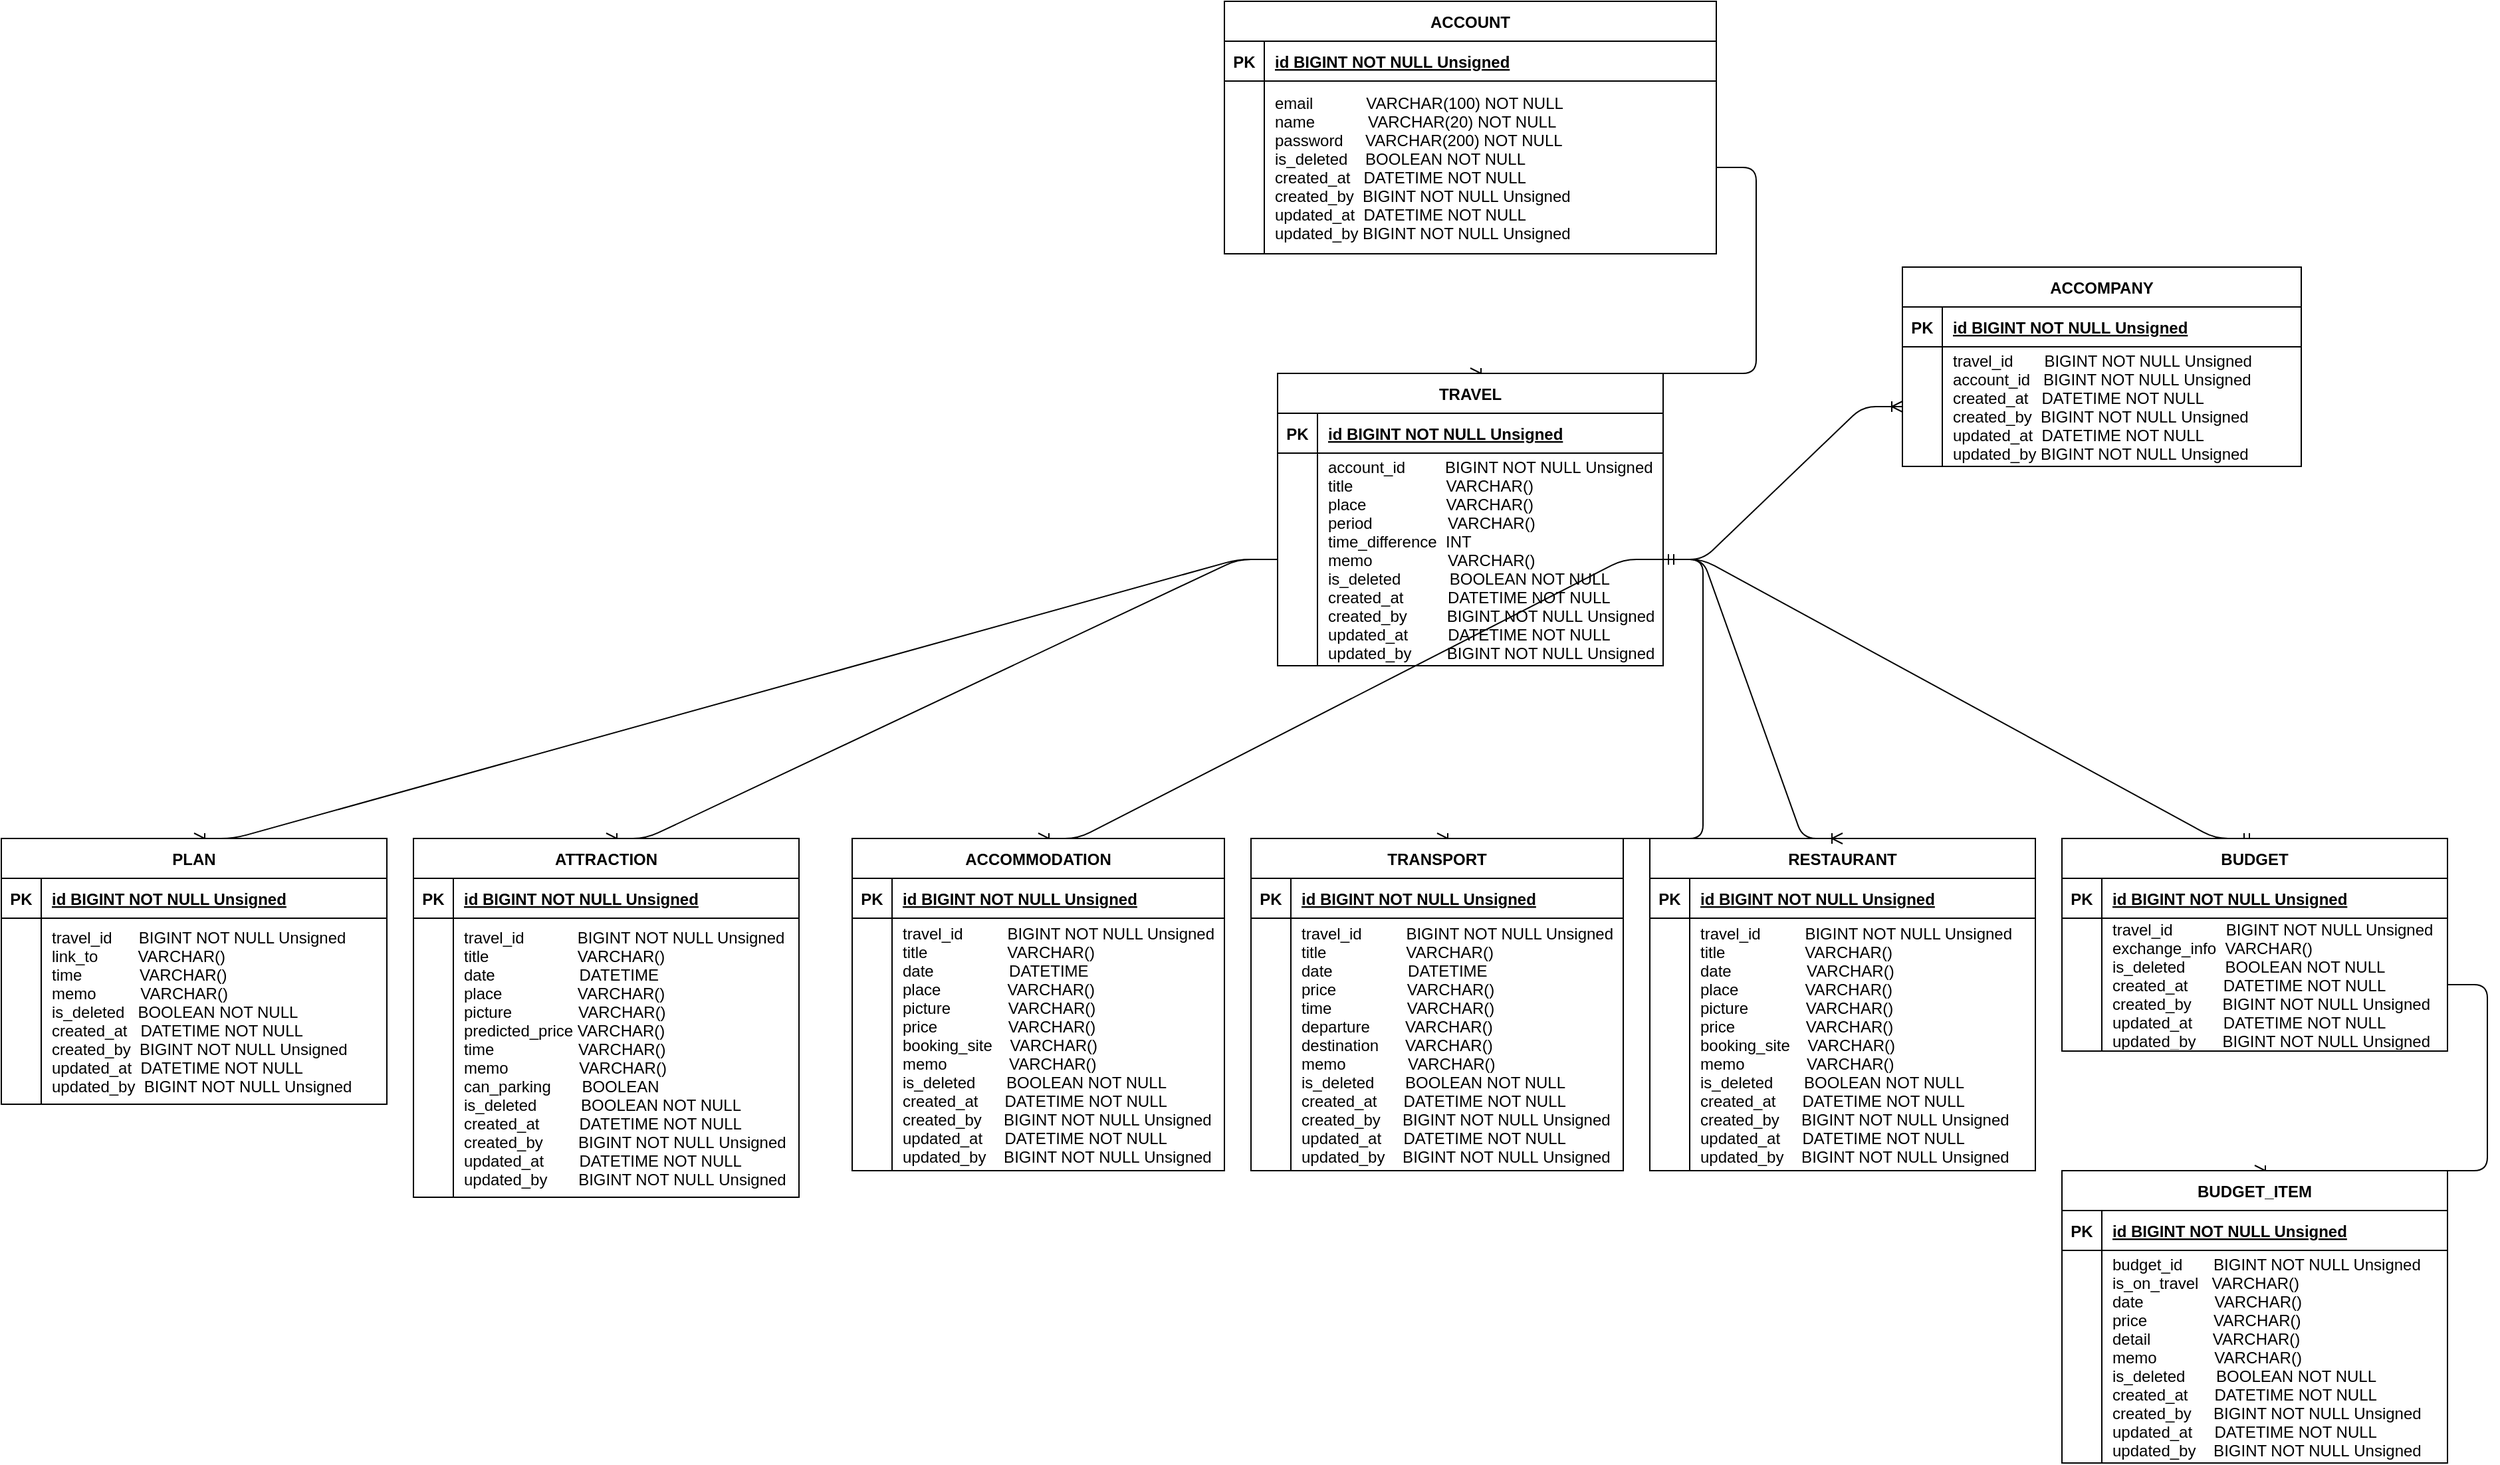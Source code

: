 <mxfile version="13.5.0" type="github">
  <diagram id="R2lEEEUBdFMjLlhIrx00" name="Page-1">
    <mxGraphModel dx="4074" dy="2237" grid="1" gridSize="10" guides="1" tooltips="1" connect="1" arrows="1" fold="1" page="1" pageScale="1" pageWidth="850" pageHeight="1100" math="0" shadow="0" extFonts="Permanent Marker^https://fonts.googleapis.com/css?family=Permanent+Marker">
      <root>
        <mxCell id="0" />
        <mxCell id="1" parent="0" />
        <mxCell id="_77yGDdiXlMoocpbxx36-9" value="" style="edgeStyle=entityRelationEdgeStyle;fontSize=12;html=1;endArrow=ERoneToMany;entryX=0.5;entryY=0;entryDx=0;entryDy=0;" parent="1" source="C-vyLk0tnHw3VtMMgP7b-17" target="_77yGDdiXlMoocpbxx36-2" edge="1">
          <mxGeometry width="100" height="100" relative="1" as="geometry">
            <mxPoint x="550" y="250" as="sourcePoint" />
            <mxPoint x="230" y="250" as="targetPoint" />
          </mxGeometry>
        </mxCell>
        <mxCell id="_77yGDdiXlMoocpbxx36-24" value="" style="edgeStyle=entityRelationEdgeStyle;fontSize=12;html=1;endArrow=ERmandOne;startArrow=ERmandOne;exitX=0.5;exitY=0;exitDx=0;exitDy=0;" parent="1" source="_77yGDdiXlMoocpbxx36-17" target="_77yGDdiXlMoocpbxx36-6" edge="1">
          <mxGeometry width="100" height="100" relative="1" as="geometry">
            <mxPoint x="590" y="680" as="sourcePoint" />
            <mxPoint x="690" y="580" as="targetPoint" />
          </mxGeometry>
        </mxCell>
        <mxCell id="_77yGDdiXlMoocpbxx36-25" value="" style="edgeStyle=entityRelationEdgeStyle;fontSize=12;html=1;endArrow=ERoneToMany;entryX=0.5;entryY=0;entryDx=0;entryDy=0;" parent="1" source="_77yGDdiXlMoocpbxx36-21" target="_77yGDdiXlMoocpbxx36-10" edge="1">
          <mxGeometry width="100" height="100" relative="1" as="geometry">
            <mxPoint x="980" y="600" as="sourcePoint" />
            <mxPoint x="160" y="630" as="targetPoint" />
          </mxGeometry>
        </mxCell>
        <mxCell id="_77yGDdiXlMoocpbxx36-34" value="" style="edgeStyle=entityRelationEdgeStyle;fontSize=12;html=1;endArrow=ERoneToMany;entryX=0.5;entryY=0;entryDx=0;entryDy=0;" parent="1" source="_77yGDdiXlMoocpbxx36-6" target="_77yGDdiXlMoocpbxx36-27" edge="1">
          <mxGeometry width="100" height="100" relative="1" as="geometry">
            <mxPoint x="210" y="440" as="sourcePoint" />
            <mxPoint x="230" y="700" as="targetPoint" />
          </mxGeometry>
        </mxCell>
        <mxCell id="_77yGDdiXlMoocpbxx36-42" value="" style="edgeStyle=entityRelationEdgeStyle;fontSize=12;html=1;endArrow=ERoneToMany;entryX=0.5;entryY=0;entryDx=0;entryDy=0;" parent="1" source="_77yGDdiXlMoocpbxx36-6" target="_77yGDdiXlMoocpbxx36-35" edge="1">
          <mxGeometry width="100" height="100" relative="1" as="geometry">
            <mxPoint x="500" y="485" as="sourcePoint" />
            <mxPoint x="145" y="540" as="targetPoint" />
          </mxGeometry>
        </mxCell>
        <mxCell id="U0u3CLeGnFLH9jzzW1JW-15" value="RESTAURANT" style="shape=table;startSize=30;container=1;collapsible=1;childLayout=tableLayout;fixedRows=1;rowLines=0;fontStyle=1;align=center;resizeLast=1;" parent="1" vertex="1">
          <mxGeometry x="310" y="540" width="290" height="250" as="geometry" />
        </mxCell>
        <mxCell id="U0u3CLeGnFLH9jzzW1JW-16" value="" style="shape=partialRectangle;collapsible=0;dropTarget=0;pointerEvents=0;fillColor=none;points=[[0,0.5],[1,0.5]];portConstraint=eastwest;top=0;left=0;right=0;bottom=1;" parent="U0u3CLeGnFLH9jzzW1JW-15" vertex="1">
          <mxGeometry y="30" width="290" height="30" as="geometry" />
        </mxCell>
        <mxCell id="U0u3CLeGnFLH9jzzW1JW-17" value="PK" style="shape=partialRectangle;overflow=hidden;connectable=0;fillColor=none;top=0;left=0;bottom=0;right=0;fontStyle=1;" parent="U0u3CLeGnFLH9jzzW1JW-16" vertex="1">
          <mxGeometry width="30" height="30" as="geometry" />
        </mxCell>
        <mxCell id="U0u3CLeGnFLH9jzzW1JW-18" value="id BIGINT NOT NULL Unsigned" style="shape=partialRectangle;overflow=hidden;connectable=0;fillColor=none;top=0;left=0;bottom=0;right=0;align=left;spacingLeft=6;fontStyle=5;" parent="U0u3CLeGnFLH9jzzW1JW-16" vertex="1">
          <mxGeometry x="30" width="260" height="30" as="geometry" />
        </mxCell>
        <mxCell id="U0u3CLeGnFLH9jzzW1JW-19" value="" style="shape=partialRectangle;collapsible=0;dropTarget=0;pointerEvents=0;fillColor=none;points=[[0,0.5],[1,0.5]];portConstraint=eastwest;top=0;left=0;right=0;bottom=0;" parent="U0u3CLeGnFLH9jzzW1JW-15" vertex="1">
          <mxGeometry y="60" width="290" height="190" as="geometry" />
        </mxCell>
        <mxCell id="U0u3CLeGnFLH9jzzW1JW-20" value="" style="shape=partialRectangle;overflow=hidden;connectable=0;fillColor=none;top=0;left=0;bottom=0;right=0;" parent="U0u3CLeGnFLH9jzzW1JW-19" vertex="1">
          <mxGeometry width="30" height="190" as="geometry" />
        </mxCell>
        <mxCell id="U0u3CLeGnFLH9jzzW1JW-21" value="travel_id          BIGINT NOT NULL Unsigned&#xa;title                  VARCHAR()&#xa;date                 VARCHAR()&#xa;place               VARCHAR()&#xa;picture             VARCHAR()&#xa;price                VARCHAR()&#xa;booking_site    VARCHAR()&#xa;memo              VARCHAR()&#xa;is_deleted       BOOLEAN NOT NULL&#xa;created_at      DATETIME NOT NULL&#xa;created_by     BIGINT NOT NULL Unsigned&#xa;updated_at     DATETIME NOT NULL&#xa;updated_by    BIGINT NOT NULL Unsigned" style="shape=partialRectangle;overflow=hidden;connectable=0;fillColor=none;top=0;left=0;bottom=0;right=0;align=left;spacingLeft=6;" parent="U0u3CLeGnFLH9jzzW1JW-19" vertex="1">
          <mxGeometry x="30" width="260" height="190" as="geometry" />
        </mxCell>
        <mxCell id="U0u3CLeGnFLH9jzzW1JW-22" value="" style="edgeStyle=entityRelationEdgeStyle;fontSize=12;html=1;endArrow=ERoneToMany;entryX=0.5;entryY=0;entryDx=0;entryDy=0;" parent="1" source="_77yGDdiXlMoocpbxx36-6" target="U0u3CLeGnFLH9jzzW1JW-15" edge="1">
          <mxGeometry width="100" height="100" relative="1" as="geometry">
            <mxPoint x="320" y="620" as="sourcePoint" />
            <mxPoint x="420" y="520" as="targetPoint" />
          </mxGeometry>
        </mxCell>
        <mxCell id="U0u3CLeGnFLH9jzzW1JW-23" value="" style="edgeStyle=entityRelationEdgeStyle;fontSize=12;html=1;endArrow=ERoneToMany;entryX=0.5;entryY=0;entryDx=0;entryDy=0;" parent="1" source="_77yGDdiXlMoocpbxx36-6" target="U0u3CLeGnFLH9jzzW1JW-8" edge="1">
          <mxGeometry width="100" height="100" relative="1" as="geometry">
            <mxPoint x="220" y="420" as="sourcePoint" />
            <mxPoint x="150" y="360" as="targetPoint" />
          </mxGeometry>
        </mxCell>
        <mxCell id="U0u3CLeGnFLH9jzzW1JW-24" value="" style="edgeStyle=entityRelationEdgeStyle;fontSize=12;html=1;endArrow=ERoneToMany;entryX=0.5;entryY=0;entryDx=0;entryDy=0;exitX=1;exitY=0.5;exitDx=0;exitDy=0;" parent="1" source="_77yGDdiXlMoocpbxx36-6" target="U0u3CLeGnFLH9jzzW1JW-1" edge="1">
          <mxGeometry width="100" height="100" relative="1" as="geometry">
            <mxPoint x="150" y="460" as="sourcePoint" />
            <mxPoint x="160" y="370" as="targetPoint" />
          </mxGeometry>
        </mxCell>
        <mxCell id="U0u3CLeGnFLH9jzzW1JW-33" value="" style="edgeStyle=entityRelationEdgeStyle;fontSize=12;html=1;endArrow=ERoneToMany;" parent="1" source="_77yGDdiXlMoocpbxx36-6" target="U0u3CLeGnFLH9jzzW1JW-30" edge="1">
          <mxGeometry width="100" height="100" relative="1" as="geometry">
            <mxPoint x="100" y="410" as="sourcePoint" />
            <mxPoint x="170" y="320" as="targetPoint" />
          </mxGeometry>
        </mxCell>
        <mxCell id="_77yGDdiXlMoocpbxx36-2" value="TRAVEL" style="shape=table;startSize=30;container=1;collapsible=1;childLayout=tableLayout;fixedRows=1;rowLines=0;fontStyle=1;align=center;resizeLast=1;" parent="1" vertex="1">
          <mxGeometry x="30" y="190" width="290" height="220" as="geometry" />
        </mxCell>
        <mxCell id="_77yGDdiXlMoocpbxx36-3" value="" style="shape=partialRectangle;collapsible=0;dropTarget=0;pointerEvents=0;fillColor=none;points=[[0,0.5],[1,0.5]];portConstraint=eastwest;top=0;left=0;right=0;bottom=1;" parent="_77yGDdiXlMoocpbxx36-2" vertex="1">
          <mxGeometry y="30" width="290" height="30" as="geometry" />
        </mxCell>
        <mxCell id="_77yGDdiXlMoocpbxx36-4" value="PK" style="shape=partialRectangle;overflow=hidden;connectable=0;fillColor=none;top=0;left=0;bottom=0;right=0;fontStyle=1;" parent="_77yGDdiXlMoocpbxx36-3" vertex="1">
          <mxGeometry width="30" height="30" as="geometry" />
        </mxCell>
        <mxCell id="_77yGDdiXlMoocpbxx36-5" value="id BIGINT NOT NULL Unsigned" style="shape=partialRectangle;overflow=hidden;connectable=0;fillColor=none;top=0;left=0;bottom=0;right=0;align=left;spacingLeft=6;fontStyle=5;" parent="_77yGDdiXlMoocpbxx36-3" vertex="1">
          <mxGeometry x="30" width="260" height="30" as="geometry" />
        </mxCell>
        <mxCell id="_77yGDdiXlMoocpbxx36-6" value="" style="shape=partialRectangle;collapsible=0;dropTarget=0;pointerEvents=0;fillColor=none;points=[[0,0.5],[1,0.5]];portConstraint=eastwest;top=0;left=0;right=0;bottom=0;" parent="_77yGDdiXlMoocpbxx36-2" vertex="1">
          <mxGeometry y="60" width="290" height="160" as="geometry" />
        </mxCell>
        <mxCell id="_77yGDdiXlMoocpbxx36-7" value="" style="shape=partialRectangle;overflow=hidden;connectable=0;fillColor=none;top=0;left=0;bottom=0;right=0;" parent="_77yGDdiXlMoocpbxx36-6" vertex="1">
          <mxGeometry width="30" height="160" as="geometry" />
        </mxCell>
        <mxCell id="_77yGDdiXlMoocpbxx36-8" value="account_id         BIGINT NOT NULL Unsigned&#xa;title                     VARCHAR()&#xa;place                  VARCHAR()&#xa;period                 VARCHAR()&#xa;time_difference  INT&#xa;memo                 VARCHAR()&#xa;is_deleted           BOOLEAN NOT NULL&#xa;created_at          DATETIME NOT NULL&#xa;created_by         BIGINT NOT NULL Unsigned&#xa;updated_at         DATETIME NOT NULL&#xa;updated_by        BIGINT NOT NULL Unsigned" style="shape=partialRectangle;overflow=hidden;connectable=0;fillColor=none;top=0;left=0;bottom=0;right=0;align=left;spacingLeft=6;" parent="_77yGDdiXlMoocpbxx36-6" vertex="1">
          <mxGeometry x="30" width="260" height="160" as="geometry" />
        </mxCell>
        <mxCell id="C-vyLk0tnHw3VtMMgP7b-13" value="ACCOUNT" style="shape=table;startSize=30;container=1;collapsible=1;childLayout=tableLayout;fixedRows=1;rowLines=0;fontStyle=1;align=center;resizeLast=1;" parent="1" vertex="1">
          <mxGeometry x="-10" y="-90" width="370" height="190" as="geometry" />
        </mxCell>
        <mxCell id="C-vyLk0tnHw3VtMMgP7b-14" value="" style="shape=partialRectangle;collapsible=0;dropTarget=0;pointerEvents=0;fillColor=none;points=[[0,0.5],[1,0.5]];portConstraint=eastwest;top=0;left=0;right=0;bottom=1;" parent="C-vyLk0tnHw3VtMMgP7b-13" vertex="1">
          <mxGeometry y="30" width="370" height="30" as="geometry" />
        </mxCell>
        <mxCell id="C-vyLk0tnHw3VtMMgP7b-15" value="PK" style="shape=partialRectangle;overflow=hidden;connectable=0;fillColor=none;top=0;left=0;bottom=0;right=0;fontStyle=1;" parent="C-vyLk0tnHw3VtMMgP7b-14" vertex="1">
          <mxGeometry width="30" height="30" as="geometry" />
        </mxCell>
        <mxCell id="C-vyLk0tnHw3VtMMgP7b-16" value="id BIGINT NOT NULL Unsigned" style="shape=partialRectangle;overflow=hidden;connectable=0;fillColor=none;top=0;left=0;bottom=0;right=0;align=left;spacingLeft=6;fontStyle=5;" parent="C-vyLk0tnHw3VtMMgP7b-14" vertex="1">
          <mxGeometry x="30" width="340" height="30" as="geometry" />
        </mxCell>
        <mxCell id="C-vyLk0tnHw3VtMMgP7b-17" value="" style="shape=partialRectangle;collapsible=0;dropTarget=0;pointerEvents=0;fillColor=none;points=[[0,0.5],[1,0.5]];portConstraint=eastwest;top=0;left=0;right=0;bottom=0;" parent="C-vyLk0tnHw3VtMMgP7b-13" vertex="1">
          <mxGeometry y="60" width="370" height="130" as="geometry" />
        </mxCell>
        <mxCell id="C-vyLk0tnHw3VtMMgP7b-18" value="" style="shape=partialRectangle;overflow=hidden;connectable=0;fillColor=none;top=0;left=0;bottom=0;right=0;" parent="C-vyLk0tnHw3VtMMgP7b-17" vertex="1">
          <mxGeometry width="30" height="130" as="geometry" />
        </mxCell>
        <mxCell id="C-vyLk0tnHw3VtMMgP7b-19" value="email            VARCHAR(100) NOT NULL&#xa;name            VARCHAR(20) NOT NULL&#xa;password     VARCHAR(200) NOT NULL&#xa;is_deleted    BOOLEAN NOT NULL&#xa;created_at   DATETIME NOT NULL&#xa;created_by  BIGINT NOT NULL Unsigned&#xa;updated_at  DATETIME NOT NULL&#xa;updated_by BIGINT NOT NULL Unsigned" style="shape=partialRectangle;overflow=hidden;connectable=0;fillColor=none;top=0;left=0;bottom=0;right=0;align=left;spacingLeft=6;" parent="C-vyLk0tnHw3VtMMgP7b-17" vertex="1">
          <mxGeometry x="30" width="340" height="130" as="geometry" />
        </mxCell>
        <mxCell id="U0u3CLeGnFLH9jzzW1JW-26" value="ACCOMPANY" style="shape=table;startSize=30;container=1;collapsible=1;childLayout=tableLayout;fixedRows=1;rowLines=0;fontStyle=1;align=center;resizeLast=1;" parent="1" vertex="1">
          <mxGeometry x="500" y="110" width="300" height="150" as="geometry" />
        </mxCell>
        <mxCell id="U0u3CLeGnFLH9jzzW1JW-27" value="" style="shape=partialRectangle;collapsible=0;dropTarget=0;pointerEvents=0;fillColor=none;points=[[0,0.5],[1,0.5]];portConstraint=eastwest;top=0;left=0;right=0;bottom=1;" parent="U0u3CLeGnFLH9jzzW1JW-26" vertex="1">
          <mxGeometry y="30" width="300" height="30" as="geometry" />
        </mxCell>
        <mxCell id="U0u3CLeGnFLH9jzzW1JW-28" value="PK" style="shape=partialRectangle;overflow=hidden;connectable=0;fillColor=none;top=0;left=0;bottom=0;right=0;fontStyle=1;" parent="U0u3CLeGnFLH9jzzW1JW-27" vertex="1">
          <mxGeometry width="30" height="30" as="geometry" />
        </mxCell>
        <mxCell id="U0u3CLeGnFLH9jzzW1JW-29" value="id BIGINT NOT NULL Unsigned" style="shape=partialRectangle;overflow=hidden;connectable=0;fillColor=none;top=0;left=0;bottom=0;right=0;align=left;spacingLeft=6;fontStyle=5;" parent="U0u3CLeGnFLH9jzzW1JW-27" vertex="1">
          <mxGeometry x="30" width="270" height="30" as="geometry" />
        </mxCell>
        <mxCell id="U0u3CLeGnFLH9jzzW1JW-30" value="" style="shape=partialRectangle;collapsible=0;dropTarget=0;pointerEvents=0;fillColor=none;points=[[0,0.5],[1,0.5]];portConstraint=eastwest;top=0;left=0;right=0;bottom=0;" parent="U0u3CLeGnFLH9jzzW1JW-26" vertex="1">
          <mxGeometry y="60" width="300" height="90" as="geometry" />
        </mxCell>
        <mxCell id="U0u3CLeGnFLH9jzzW1JW-31" value="" style="shape=partialRectangle;overflow=hidden;connectable=0;fillColor=none;top=0;left=0;bottom=0;right=0;" parent="U0u3CLeGnFLH9jzzW1JW-30" vertex="1">
          <mxGeometry width="30" height="90" as="geometry" />
        </mxCell>
        <mxCell id="U0u3CLeGnFLH9jzzW1JW-32" value="travel_id       BIGINT NOT NULL Unsigned&#xa;account_id   BIGINT NOT NULL Unsigned&#xa;created_at   DATETIME NOT NULL &#xa;created_by  BIGINT NOT NULL Unsigned&#xa;updated_at  DATETIME NOT NULL&#xa;updated_by BIGINT NOT NULL Unsigned" style="shape=partialRectangle;overflow=hidden;connectable=0;fillColor=none;top=0;left=0;bottom=0;right=0;align=left;spacingLeft=6;" parent="U0u3CLeGnFLH9jzzW1JW-30" vertex="1">
          <mxGeometry x="30" width="270" height="90" as="geometry" />
        </mxCell>
        <mxCell id="_77yGDdiXlMoocpbxx36-17" value="BUDGET" style="shape=table;startSize=30;container=1;collapsible=1;childLayout=tableLayout;fixedRows=1;rowLines=0;fontStyle=1;align=center;resizeLast=1;" parent="1" vertex="1">
          <mxGeometry x="620" y="540" width="290" height="160" as="geometry" />
        </mxCell>
        <mxCell id="_77yGDdiXlMoocpbxx36-18" value="" style="shape=partialRectangle;collapsible=0;dropTarget=0;pointerEvents=0;fillColor=none;points=[[0,0.5],[1,0.5]];portConstraint=eastwest;top=0;left=0;right=0;bottom=1;" parent="_77yGDdiXlMoocpbxx36-17" vertex="1">
          <mxGeometry y="30" width="290" height="30" as="geometry" />
        </mxCell>
        <mxCell id="_77yGDdiXlMoocpbxx36-19" value="PK" style="shape=partialRectangle;overflow=hidden;connectable=0;fillColor=none;top=0;left=0;bottom=0;right=0;fontStyle=1;" parent="_77yGDdiXlMoocpbxx36-18" vertex="1">
          <mxGeometry width="30" height="30" as="geometry" />
        </mxCell>
        <mxCell id="_77yGDdiXlMoocpbxx36-20" value="id BIGINT NOT NULL Unsigned" style="shape=partialRectangle;overflow=hidden;connectable=0;fillColor=none;top=0;left=0;bottom=0;right=0;align=left;spacingLeft=6;fontStyle=5;" parent="_77yGDdiXlMoocpbxx36-18" vertex="1">
          <mxGeometry x="30" width="260" height="30" as="geometry" />
        </mxCell>
        <mxCell id="_77yGDdiXlMoocpbxx36-21" value="" style="shape=partialRectangle;collapsible=0;dropTarget=0;pointerEvents=0;fillColor=none;points=[[0,0.5],[1,0.5]];portConstraint=eastwest;top=0;left=0;right=0;bottom=0;" parent="_77yGDdiXlMoocpbxx36-17" vertex="1">
          <mxGeometry y="60" width="290" height="100" as="geometry" />
        </mxCell>
        <mxCell id="_77yGDdiXlMoocpbxx36-22" value="" style="shape=partialRectangle;overflow=hidden;connectable=0;fillColor=none;top=0;left=0;bottom=0;right=0;" parent="_77yGDdiXlMoocpbxx36-21" vertex="1">
          <mxGeometry width="30" height="100" as="geometry" />
        </mxCell>
        <mxCell id="_77yGDdiXlMoocpbxx36-23" value="travel_id            BIGINT NOT NULL Unsigned &#xa;exchange_info  VARCHAR()&#xa;is_deleted         BOOLEAN NOT NULL&#xa;created_at        DATETIME NOT NULL&#xa;created_by       BIGINT NOT NULL Unsigned&#xa;updated_at       DATETIME NOT NULL&#xa;updated_by      BIGINT NOT NULL Unsigned" style="shape=partialRectangle;overflow=hidden;connectable=0;fillColor=none;top=0;left=0;bottom=0;right=0;align=left;spacingLeft=6;" parent="_77yGDdiXlMoocpbxx36-21" vertex="1">
          <mxGeometry x="30" width="260" height="100" as="geometry" />
        </mxCell>
        <mxCell id="_77yGDdiXlMoocpbxx36-10" value="BUDGET_ITEM" style="shape=table;startSize=30;container=1;collapsible=1;childLayout=tableLayout;fixedRows=1;rowLines=0;fontStyle=1;align=center;resizeLast=1;" parent="1" vertex="1">
          <mxGeometry x="620" y="790" width="290" height="220" as="geometry" />
        </mxCell>
        <mxCell id="_77yGDdiXlMoocpbxx36-11" value="" style="shape=partialRectangle;collapsible=0;dropTarget=0;pointerEvents=0;fillColor=none;points=[[0,0.5],[1,0.5]];portConstraint=eastwest;top=0;left=0;right=0;bottom=1;" parent="_77yGDdiXlMoocpbxx36-10" vertex="1">
          <mxGeometry y="30" width="290" height="30" as="geometry" />
        </mxCell>
        <mxCell id="_77yGDdiXlMoocpbxx36-12" value="PK" style="shape=partialRectangle;overflow=hidden;connectable=0;fillColor=none;top=0;left=0;bottom=0;right=0;fontStyle=1;" parent="_77yGDdiXlMoocpbxx36-11" vertex="1">
          <mxGeometry width="30" height="30" as="geometry" />
        </mxCell>
        <mxCell id="_77yGDdiXlMoocpbxx36-13" value="id BIGINT NOT NULL Unsigned" style="shape=partialRectangle;overflow=hidden;connectable=0;fillColor=none;top=0;left=0;bottom=0;right=0;align=left;spacingLeft=6;fontStyle=5;" parent="_77yGDdiXlMoocpbxx36-11" vertex="1">
          <mxGeometry x="30" width="260" height="30" as="geometry" />
        </mxCell>
        <mxCell id="_77yGDdiXlMoocpbxx36-14" value="" style="shape=partialRectangle;collapsible=0;dropTarget=0;pointerEvents=0;fillColor=none;points=[[0,0.5],[1,0.5]];portConstraint=eastwest;top=0;left=0;right=0;bottom=0;" parent="_77yGDdiXlMoocpbxx36-10" vertex="1">
          <mxGeometry y="60" width="290" height="160" as="geometry" />
        </mxCell>
        <mxCell id="_77yGDdiXlMoocpbxx36-15" value="" style="shape=partialRectangle;overflow=hidden;connectable=0;fillColor=none;top=0;left=0;bottom=0;right=0;" parent="_77yGDdiXlMoocpbxx36-14" vertex="1">
          <mxGeometry width="30" height="160" as="geometry" />
        </mxCell>
        <mxCell id="_77yGDdiXlMoocpbxx36-16" value="budget_id       BIGINT NOT NULL Unsigned&#xa;is_on_travel   VARCHAR()&#xa;date                VARCHAR() &#xa;price               VARCHAR() &#xa;detail              VARCHAR()&#xa;memo             VARCHAR()&#xa;is_deleted       BOOLEAN NOT NULL&#xa;created_at      DATETIME NOT NULL&#xa;created_by     BIGINT NOT NULL Unsigned&#xa;updated_at     DATETIME NOT NULL&#xa;updated_by    BIGINT NOT NULL Unsigned" style="shape=partialRectangle;overflow=hidden;connectable=0;fillColor=none;top=0;left=0;bottom=0;right=0;align=left;spacingLeft=6;" parent="_77yGDdiXlMoocpbxx36-14" vertex="1">
          <mxGeometry x="30" width="260" height="160" as="geometry" />
        </mxCell>
        <mxCell id="U0u3CLeGnFLH9jzzW1JW-1" value="ACCOMMODATION" style="shape=table;startSize=30;container=1;collapsible=1;childLayout=tableLayout;fixedRows=1;rowLines=0;fontStyle=1;align=center;resizeLast=1;" parent="1" vertex="1">
          <mxGeometry x="-290" y="540" width="280" height="250" as="geometry" />
        </mxCell>
        <mxCell id="U0u3CLeGnFLH9jzzW1JW-2" value="" style="shape=partialRectangle;collapsible=0;dropTarget=0;pointerEvents=0;fillColor=none;points=[[0,0.5],[1,0.5]];portConstraint=eastwest;top=0;left=0;right=0;bottom=1;" parent="U0u3CLeGnFLH9jzzW1JW-1" vertex="1">
          <mxGeometry y="30" width="280" height="30" as="geometry" />
        </mxCell>
        <mxCell id="U0u3CLeGnFLH9jzzW1JW-3" value="PK" style="shape=partialRectangle;overflow=hidden;connectable=0;fillColor=none;top=0;left=0;bottom=0;right=0;fontStyle=1;" parent="U0u3CLeGnFLH9jzzW1JW-2" vertex="1">
          <mxGeometry width="30" height="30" as="geometry" />
        </mxCell>
        <mxCell id="U0u3CLeGnFLH9jzzW1JW-4" value="id BIGINT NOT NULL Unsigned" style="shape=partialRectangle;overflow=hidden;connectable=0;fillColor=none;top=0;left=0;bottom=0;right=0;align=left;spacingLeft=6;fontStyle=5;" parent="U0u3CLeGnFLH9jzzW1JW-2" vertex="1">
          <mxGeometry x="30" width="250" height="30" as="geometry" />
        </mxCell>
        <mxCell id="U0u3CLeGnFLH9jzzW1JW-5" value="" style="shape=partialRectangle;collapsible=0;dropTarget=0;pointerEvents=0;fillColor=none;points=[[0,0.5],[1,0.5]];portConstraint=eastwest;top=0;left=0;right=0;bottom=0;" parent="U0u3CLeGnFLH9jzzW1JW-1" vertex="1">
          <mxGeometry y="60" width="280" height="190" as="geometry" />
        </mxCell>
        <mxCell id="U0u3CLeGnFLH9jzzW1JW-6" value="" style="shape=partialRectangle;overflow=hidden;connectable=0;fillColor=none;top=0;left=0;bottom=0;right=0;" parent="U0u3CLeGnFLH9jzzW1JW-5" vertex="1">
          <mxGeometry width="30" height="190" as="geometry" />
        </mxCell>
        <mxCell id="U0u3CLeGnFLH9jzzW1JW-7" value="travel_id          BIGINT NOT NULL Unsigned&#xa;title                  VARCHAR()&#xa;date                 DATETIME&#xa;place               VARCHAR()&#xa;picture             VARCHAR()&#xa;price                VARCHAR()&#xa;booking_site    VARCHAR()&#xa;memo              VARCHAR()&#xa;is_deleted       BOOLEAN NOT NULL&#xa;created_at      DATETIME NOT NULL&#xa;created_by     BIGINT NOT NULL Unsigned&#xa;updated_at     DATETIME NOT NULL&#xa;updated_by    BIGINT NOT NULL Unsigned" style="shape=partialRectangle;overflow=hidden;connectable=0;fillColor=none;top=0;left=0;bottom=0;right=0;align=left;spacingLeft=6;" parent="U0u3CLeGnFLH9jzzW1JW-5" vertex="1">
          <mxGeometry x="30" width="250" height="190" as="geometry" />
        </mxCell>
        <mxCell id="U0u3CLeGnFLH9jzzW1JW-8" value="TRANSPORT" style="shape=table;startSize=30;container=1;collapsible=1;childLayout=tableLayout;fixedRows=1;rowLines=0;fontStyle=1;align=center;resizeLast=1;" parent="1" vertex="1">
          <mxGeometry x="10" y="540" width="280" height="250" as="geometry" />
        </mxCell>
        <mxCell id="U0u3CLeGnFLH9jzzW1JW-9" value="" style="shape=partialRectangle;collapsible=0;dropTarget=0;pointerEvents=0;fillColor=none;points=[[0,0.5],[1,0.5]];portConstraint=eastwest;top=0;left=0;right=0;bottom=1;" parent="U0u3CLeGnFLH9jzzW1JW-8" vertex="1">
          <mxGeometry y="30" width="280" height="30" as="geometry" />
        </mxCell>
        <mxCell id="U0u3CLeGnFLH9jzzW1JW-10" value="PK" style="shape=partialRectangle;overflow=hidden;connectable=0;fillColor=none;top=0;left=0;bottom=0;right=0;fontStyle=1;" parent="U0u3CLeGnFLH9jzzW1JW-9" vertex="1">
          <mxGeometry width="30" height="30" as="geometry" />
        </mxCell>
        <mxCell id="U0u3CLeGnFLH9jzzW1JW-11" value="id BIGINT NOT NULL Unsigned" style="shape=partialRectangle;overflow=hidden;connectable=0;fillColor=none;top=0;left=0;bottom=0;right=0;align=left;spacingLeft=6;fontStyle=5;" parent="U0u3CLeGnFLH9jzzW1JW-9" vertex="1">
          <mxGeometry x="30" width="250" height="30" as="geometry" />
        </mxCell>
        <mxCell id="U0u3CLeGnFLH9jzzW1JW-12" value="" style="shape=partialRectangle;collapsible=0;dropTarget=0;pointerEvents=0;fillColor=none;points=[[0,0.5],[1,0.5]];portConstraint=eastwest;top=0;left=0;right=0;bottom=0;" parent="U0u3CLeGnFLH9jzzW1JW-8" vertex="1">
          <mxGeometry y="60" width="280" height="190" as="geometry" />
        </mxCell>
        <mxCell id="U0u3CLeGnFLH9jzzW1JW-13" value="" style="shape=partialRectangle;overflow=hidden;connectable=0;fillColor=none;top=0;left=0;bottom=0;right=0;" parent="U0u3CLeGnFLH9jzzW1JW-12" vertex="1">
          <mxGeometry width="30" height="190" as="geometry" />
        </mxCell>
        <mxCell id="U0u3CLeGnFLH9jzzW1JW-14" value="travel_id          BIGINT NOT NULL Unsigned&#xa;title                  VARCHAR()&#xa;date                 DATETIME&#xa;price                VARCHAR()&#xa;time                 VARCHAR()&#xa;departure        VARCHAR()&#xa;destination      VARCHAR()&#xa;memo              VARCHAR()&#xa;is_deleted       BOOLEAN NOT NULL&#xa;created_at      DATETIME NOT NULL&#xa;created_by     BIGINT NOT NULL Unsigned&#xa;updated_at     DATETIME NOT NULL&#xa;updated_by    BIGINT NOT NULL Unsigned" style="shape=partialRectangle;overflow=hidden;connectable=0;fillColor=none;top=0;left=0;bottom=0;right=0;align=left;spacingLeft=6;" parent="U0u3CLeGnFLH9jzzW1JW-12" vertex="1">
          <mxGeometry x="30" width="250" height="190" as="geometry" />
        </mxCell>
        <mxCell id="_77yGDdiXlMoocpbxx36-27" value="PLAN" style="shape=table;startSize=30;container=1;collapsible=1;childLayout=tableLayout;fixedRows=1;rowLines=0;fontStyle=1;align=center;resizeLast=1;" parent="1" vertex="1">
          <mxGeometry x="-930" y="540" width="290" height="200" as="geometry" />
        </mxCell>
        <mxCell id="_77yGDdiXlMoocpbxx36-28" value="" style="shape=partialRectangle;collapsible=0;dropTarget=0;pointerEvents=0;fillColor=none;points=[[0,0.5],[1,0.5]];portConstraint=eastwest;top=0;left=0;right=0;bottom=1;" parent="_77yGDdiXlMoocpbxx36-27" vertex="1">
          <mxGeometry y="30" width="290" height="30" as="geometry" />
        </mxCell>
        <mxCell id="_77yGDdiXlMoocpbxx36-29" value="PK" style="shape=partialRectangle;overflow=hidden;connectable=0;fillColor=none;top=0;left=0;bottom=0;right=0;fontStyle=1;" parent="_77yGDdiXlMoocpbxx36-28" vertex="1">
          <mxGeometry width="30" height="30" as="geometry" />
        </mxCell>
        <mxCell id="_77yGDdiXlMoocpbxx36-30" value="id BIGINT NOT NULL Unsigned" style="shape=partialRectangle;overflow=hidden;connectable=0;fillColor=none;top=0;left=0;bottom=0;right=0;align=left;spacingLeft=6;fontStyle=5;" parent="_77yGDdiXlMoocpbxx36-28" vertex="1">
          <mxGeometry x="30" width="260" height="30" as="geometry" />
        </mxCell>
        <mxCell id="_77yGDdiXlMoocpbxx36-31" value="" style="shape=partialRectangle;collapsible=0;dropTarget=0;pointerEvents=0;fillColor=none;points=[[0,0.5],[1,0.5]];portConstraint=eastwest;top=0;left=0;right=0;bottom=0;" parent="_77yGDdiXlMoocpbxx36-27" vertex="1">
          <mxGeometry y="60" width="290" height="140" as="geometry" />
        </mxCell>
        <mxCell id="_77yGDdiXlMoocpbxx36-32" value="" style="shape=partialRectangle;overflow=hidden;connectable=0;fillColor=none;top=0;left=0;bottom=0;right=0;" parent="_77yGDdiXlMoocpbxx36-31" vertex="1">
          <mxGeometry width="30" height="140" as="geometry" />
        </mxCell>
        <mxCell id="_77yGDdiXlMoocpbxx36-33" value="travel_id      BIGINT NOT NULL Unsigned&#xa;link_to         VARCHAR()&#xa;time             VARCHAR() &#xa;memo          VARCHAR()&#xa;is_deleted   BOOLEAN NOT NULL&#xa;created_at   DATETIME NOT NULL&#xa;created_by  BIGINT NOT NULL Unsigned&#xa;updated_at  DATETIME NOT NULL&#xa;updated_by  BIGINT NOT NULL Unsigned" style="shape=partialRectangle;overflow=hidden;connectable=0;fillColor=none;top=0;left=0;bottom=0;right=0;align=left;spacingLeft=6;" parent="_77yGDdiXlMoocpbxx36-31" vertex="1">
          <mxGeometry x="30" width="260" height="140" as="geometry" />
        </mxCell>
        <mxCell id="_77yGDdiXlMoocpbxx36-35" value="ATTRACTION" style="shape=table;startSize=30;container=1;collapsible=1;childLayout=tableLayout;fixedRows=1;rowLines=0;fontStyle=1;align=center;resizeLast=1;" parent="1" vertex="1">
          <mxGeometry x="-620" y="540" width="290" height="270" as="geometry" />
        </mxCell>
        <mxCell id="_77yGDdiXlMoocpbxx36-36" value="" style="shape=partialRectangle;collapsible=0;dropTarget=0;pointerEvents=0;fillColor=none;points=[[0,0.5],[1,0.5]];portConstraint=eastwest;top=0;left=0;right=0;bottom=1;" parent="_77yGDdiXlMoocpbxx36-35" vertex="1">
          <mxGeometry y="30" width="290" height="30" as="geometry" />
        </mxCell>
        <mxCell id="_77yGDdiXlMoocpbxx36-37" value="PK" style="shape=partialRectangle;overflow=hidden;connectable=0;fillColor=none;top=0;left=0;bottom=0;right=0;fontStyle=1;" parent="_77yGDdiXlMoocpbxx36-36" vertex="1">
          <mxGeometry width="30" height="30" as="geometry" />
        </mxCell>
        <mxCell id="_77yGDdiXlMoocpbxx36-38" value="id BIGINT NOT NULL Unsigned" style="shape=partialRectangle;overflow=hidden;connectable=0;fillColor=none;top=0;left=0;bottom=0;right=0;align=left;spacingLeft=6;fontStyle=5;" parent="_77yGDdiXlMoocpbxx36-36" vertex="1">
          <mxGeometry x="30" width="260" height="30" as="geometry" />
        </mxCell>
        <mxCell id="_77yGDdiXlMoocpbxx36-39" value="" style="shape=partialRectangle;collapsible=0;dropTarget=0;pointerEvents=0;fillColor=none;points=[[0,0.5],[1,0.5]];portConstraint=eastwest;top=0;left=0;right=0;bottom=0;" parent="_77yGDdiXlMoocpbxx36-35" vertex="1">
          <mxGeometry y="60" width="290" height="210" as="geometry" />
        </mxCell>
        <mxCell id="_77yGDdiXlMoocpbxx36-40" value="" style="shape=partialRectangle;overflow=hidden;connectable=0;fillColor=none;top=0;left=0;bottom=0;right=0;" parent="_77yGDdiXlMoocpbxx36-39" vertex="1">
          <mxGeometry width="30" height="210" as="geometry" />
        </mxCell>
        <mxCell id="_77yGDdiXlMoocpbxx36-41" value="travel_id            BIGINT NOT NULL Unsigned&#xa;title                    VARCHAR()&#xa;date                   DATETIME&#xa;place                 VARCHAR()&#xa;picture               VARCHAR()&#xa;predicted_price VARCHAR()&#xa;time                   VARCHAR()&#xa;memo                VARCHAR()&#xa;can_parking       BOOLEAN&#xa;is_deleted          BOOLEAN NOT NULL&#xa;created_at         DATETIME NOT NULL&#xa;created_by        BIGINT NOT NULL Unsigned&#xa;updated_at        DATETIME NOT NULL&#xa;updated_by       BIGINT NOT NULL Unsigned" style="shape=partialRectangle;overflow=hidden;connectable=0;fillColor=none;top=0;left=0;bottom=0;right=0;align=left;spacingLeft=6;" parent="_77yGDdiXlMoocpbxx36-39" vertex="1">
          <mxGeometry x="30" width="260" height="210" as="geometry" />
        </mxCell>
      </root>
    </mxGraphModel>
  </diagram>
</mxfile>
